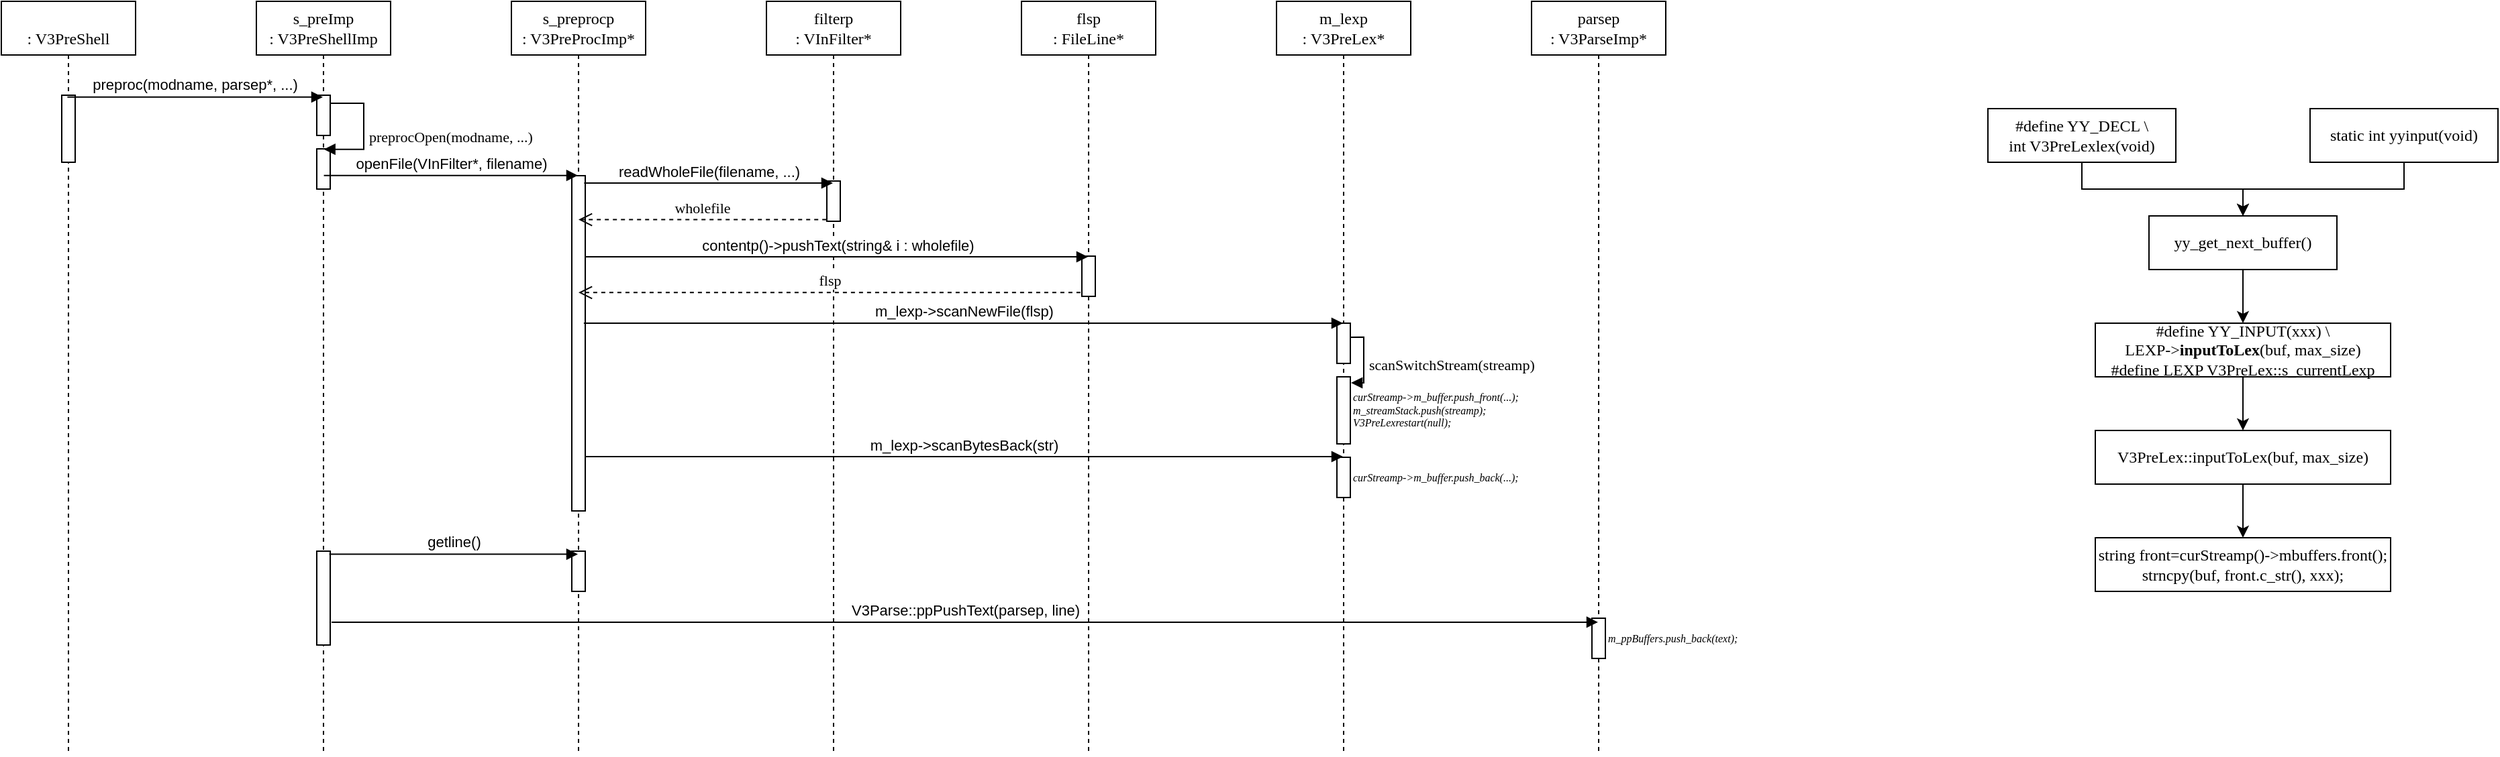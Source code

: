 <mxfile version="14.8.4" type="github">
  <diagram id="dEwAVk5H_p11wTZzzqWN" name="第 1 页">
    <mxGraphModel dx="677" dy="1190" grid="1" gridSize="10" guides="1" tooltips="1" connect="1" arrows="1" fold="1" page="1" pageScale="1" pageWidth="1169" pageHeight="827" math="0" shadow="0">
      <root>
        <mxCell id="0" />
        <mxCell id="1" parent="0" />
        <mxCell id="aLqruwpsdbwiLGUMoT0H-7" value="&lt;br&gt;: V3PreShell" style="shape=umlLifeline;perimeter=lifelinePerimeter;whiteSpace=wrap;html=1;container=1;collapsible=0;recursiveResize=0;outlineConnect=0;fontFamily=Times New Roman;" vertex="1" parent="1">
          <mxGeometry x="40" y="-800" width="100" height="562" as="geometry" />
        </mxCell>
        <mxCell id="aLqruwpsdbwiLGUMoT0H-8" value="" style="html=1;points=[];perimeter=orthogonalPerimeter;" vertex="1" parent="aLqruwpsdbwiLGUMoT0H-7">
          <mxGeometry x="45" y="70" width="10" height="50" as="geometry" />
        </mxCell>
        <mxCell id="aLqruwpsdbwiLGUMoT0H-17" value="s_preImp&lt;br&gt;: V3PreShellImp" style="shape=umlLifeline;perimeter=lifelinePerimeter;whiteSpace=wrap;html=1;container=1;collapsible=0;recursiveResize=0;outlineConnect=0;fontFamily=Times New Roman;" vertex="1" parent="1">
          <mxGeometry x="230" y="-800" width="100" height="562" as="geometry" />
        </mxCell>
        <mxCell id="aLqruwpsdbwiLGUMoT0H-18" value="" style="html=1;points=[];perimeter=orthogonalPerimeter;" vertex="1" parent="aLqruwpsdbwiLGUMoT0H-17">
          <mxGeometry x="45" y="70" width="10" height="30" as="geometry" />
        </mxCell>
        <mxCell id="aLqruwpsdbwiLGUMoT0H-19" value="" style="html=1;points=[];perimeter=orthogonalPerimeter;" vertex="1" parent="aLqruwpsdbwiLGUMoT0H-17">
          <mxGeometry x="45" y="110" width="10" height="30" as="geometry" />
        </mxCell>
        <mxCell id="aLqruwpsdbwiLGUMoT0H-25" value="preprocOpen(modname, ...)" style="edgeStyle=orthogonalEdgeStyle;html=1;align=left;spacingLeft=2;endArrow=block;rounded=0;fontFamily=Times New Roman;entryX=0.533;entryY=0.012;entryDx=0;entryDy=0;entryPerimeter=0;" edge="1" target="aLqruwpsdbwiLGUMoT0H-19" parent="aLqruwpsdbwiLGUMoT0H-17" source="aLqruwpsdbwiLGUMoT0H-18">
          <mxGeometry x="0.127" relative="1" as="geometry">
            <mxPoint x="55" y="76" as="sourcePoint" />
            <Array as="points">
              <mxPoint x="80" y="76" />
              <mxPoint x="80" y="110" />
            </Array>
            <mxPoint x="55" y="95" as="targetPoint" />
            <mxPoint as="offset" />
          </mxGeometry>
        </mxCell>
        <mxCell id="aLqruwpsdbwiLGUMoT0H-33" value="" style="html=1;points=[];perimeter=orthogonalPerimeter;" vertex="1" parent="aLqruwpsdbwiLGUMoT0H-17">
          <mxGeometry x="45" y="410" width="10" height="70" as="geometry" />
        </mxCell>
        <mxCell id="aLqruwpsdbwiLGUMoT0H-23" value="preproc(modname, parsep*, ...)" style="html=1;verticalAlign=bottom;endArrow=block;exitX=0.492;exitY=0.127;exitDx=0;exitDy=0;exitPerimeter=0;" edge="1" parent="1" source="aLqruwpsdbwiLGUMoT0H-7" target="aLqruwpsdbwiLGUMoT0H-17">
          <mxGeometry relative="1" as="geometry">
            <mxPoint x="110.0" y="-730" as="sourcePoint" />
            <mxPoint x="263.3" y="-730" as="targetPoint" />
          </mxGeometry>
        </mxCell>
        <mxCell id="aLqruwpsdbwiLGUMoT0H-26" value="s_preprocp&lt;br&gt;: V3PreProcImp*" style="shape=umlLifeline;perimeter=lifelinePerimeter;whiteSpace=wrap;html=1;container=1;collapsible=0;recursiveResize=0;outlineConnect=0;fontFamily=Times New Roman;" vertex="1" parent="1">
          <mxGeometry x="420" y="-800" width="100" height="562" as="geometry" />
        </mxCell>
        <mxCell id="aLqruwpsdbwiLGUMoT0H-27" value="" style="html=1;points=[];perimeter=orthogonalPerimeter;" vertex="1" parent="aLqruwpsdbwiLGUMoT0H-26">
          <mxGeometry x="45" y="130" width="10" height="250" as="geometry" />
        </mxCell>
        <mxCell id="aLqruwpsdbwiLGUMoT0H-28" value="" style="html=1;points=[];perimeter=orthogonalPerimeter;" vertex="1" parent="aLqruwpsdbwiLGUMoT0H-26">
          <mxGeometry x="45" y="410" width="10" height="30" as="geometry" />
        </mxCell>
        <mxCell id="aLqruwpsdbwiLGUMoT0H-35" value="getline()" style="html=1;verticalAlign=bottom;endArrow=block;exitX=0.933;exitY=0.033;exitDx=0;exitDy=0;exitPerimeter=0;" edge="1" parent="1" source="aLqruwpsdbwiLGUMoT0H-33">
          <mxGeometry relative="1" as="geometry">
            <mxPoint x="290" y="-378.81" as="sourcePoint" />
            <mxPoint x="469.5" y="-387.69" as="targetPoint" />
          </mxGeometry>
        </mxCell>
        <mxCell id="aLqruwpsdbwiLGUMoT0H-36" value="parsep&lt;br&gt;: V3ParseImp*" style="shape=umlLifeline;perimeter=lifelinePerimeter;whiteSpace=wrap;html=1;container=1;collapsible=0;recursiveResize=0;outlineConnect=0;fontFamily=Times New Roman;" vertex="1" parent="1">
          <mxGeometry x="1180" y="-800" width="100" height="562" as="geometry" />
        </mxCell>
        <mxCell id="aLqruwpsdbwiLGUMoT0H-42" value="" style="html=1;points=[];perimeter=orthogonalPerimeter;" vertex="1" parent="aLqruwpsdbwiLGUMoT0H-36">
          <mxGeometry x="45" y="460" width="10" height="30" as="geometry" />
        </mxCell>
        <mxCell id="aLqruwpsdbwiLGUMoT0H-43" value="V3Parse::ppPushText(parsep, line)" style="html=1;verticalAlign=bottom;endArrow=block;exitX=1.1;exitY=0.757;exitDx=0;exitDy=0;exitPerimeter=0;" edge="1" parent="1" source="aLqruwpsdbwiLGUMoT0H-33" target="aLqruwpsdbwiLGUMoT0H-36">
          <mxGeometry relative="1" as="geometry">
            <mxPoint x="294.33" y="-377.69" as="sourcePoint" />
            <mxPoint x="1229.5" y="-337.01" as="targetPoint" />
          </mxGeometry>
        </mxCell>
        <mxCell id="aLqruwpsdbwiLGUMoT0H-44" value="openFile(VInFilter*, filename)" style="html=1;verticalAlign=bottom;endArrow=block;exitX=0.503;exitY=0.231;exitDx=0;exitDy=0;exitPerimeter=0;" edge="1" parent="1" source="aLqruwpsdbwiLGUMoT0H-17" target="aLqruwpsdbwiLGUMoT0H-26">
          <mxGeometry relative="1" as="geometry">
            <mxPoint x="285" y="-672" as="sourcePoint" />
            <mxPoint x="470.67" y="-679.97" as="targetPoint" />
          </mxGeometry>
        </mxCell>
        <mxCell id="aLqruwpsdbwiLGUMoT0H-48" value="filterp&lt;br&gt;: VInFilter*" style="shape=umlLifeline;perimeter=lifelinePerimeter;whiteSpace=wrap;html=1;container=1;collapsible=0;recursiveResize=0;outlineConnect=0;fontFamily=Times New Roman;" vertex="1" parent="1">
          <mxGeometry x="610" y="-800" width="100" height="562" as="geometry" />
        </mxCell>
        <mxCell id="aLqruwpsdbwiLGUMoT0H-49" value="" style="html=1;points=[];perimeter=orthogonalPerimeter;" vertex="1" parent="aLqruwpsdbwiLGUMoT0H-48">
          <mxGeometry x="45" y="134" width="10" height="30" as="geometry" />
        </mxCell>
        <mxCell id="aLqruwpsdbwiLGUMoT0H-51" value="readWholeFile(filename, ...)" style="html=1;verticalAlign=bottom;endArrow=block;exitX=0.92;exitY=0.022;exitDx=0;exitDy=0;exitPerimeter=0;" edge="1" parent="1" source="aLqruwpsdbwiLGUMoT0H-27" target="aLqruwpsdbwiLGUMoT0H-48">
          <mxGeometry relative="1" as="geometry">
            <mxPoint x="295" y="-659.33" as="sourcePoint" />
            <mxPoint x="475" y="-659.01" as="targetPoint" />
          </mxGeometry>
        </mxCell>
        <mxCell id="aLqruwpsdbwiLGUMoT0H-52" value="flsp&lt;br&gt;: FileLine*" style="shape=umlLifeline;perimeter=lifelinePerimeter;whiteSpace=wrap;html=1;container=1;collapsible=0;recursiveResize=0;outlineConnect=0;fontFamily=Times New Roman;" vertex="1" parent="1">
          <mxGeometry x="800" y="-800" width="100" height="562" as="geometry" />
        </mxCell>
        <mxCell id="aLqruwpsdbwiLGUMoT0H-53" value="" style="html=1;points=[];perimeter=orthogonalPerimeter;" vertex="1" parent="aLqruwpsdbwiLGUMoT0H-52">
          <mxGeometry x="45" y="190" width="10" height="30" as="geometry" />
        </mxCell>
        <mxCell id="aLqruwpsdbwiLGUMoT0H-54" value="wholefile" style="html=1;verticalAlign=bottom;endArrow=open;dashed=1;endSize=8;fontFamily=Times New Roman;exitX=-0.04;exitY=0.96;exitDx=0;exitDy=0;exitPerimeter=0;" edge="1" parent="1" source="aLqruwpsdbwiLGUMoT0H-49" target="aLqruwpsdbwiLGUMoT0H-26">
          <mxGeometry relative="1" as="geometry">
            <mxPoint x="660" y="-631" as="sourcePoint" />
            <mxPoint x="540" y="-600" as="targetPoint" />
          </mxGeometry>
        </mxCell>
        <mxCell id="aLqruwpsdbwiLGUMoT0H-55" value="contentp()-&amp;gt;pushText(string&amp;amp; i : wholefile)" style="html=1;verticalAlign=bottom;endArrow=block;exitX=1;exitY=0.242;exitDx=0;exitDy=0;exitPerimeter=0;" edge="1" parent="1" source="aLqruwpsdbwiLGUMoT0H-27" target="aLqruwpsdbwiLGUMoT0H-52">
          <mxGeometry relative="1" as="geometry">
            <mxPoint x="485.55" y="-656.08" as="sourcePoint" />
            <mxPoint x="669.5" y="-656.08" as="targetPoint" />
          </mxGeometry>
        </mxCell>
        <mxCell id="aLqruwpsdbwiLGUMoT0H-56" value="m_lexp&lt;br&gt;: V3PreLex*" style="shape=umlLifeline;perimeter=lifelinePerimeter;whiteSpace=wrap;html=1;container=1;collapsible=0;recursiveResize=0;outlineConnect=0;fontFamily=Times New Roman;" vertex="1" parent="1">
          <mxGeometry x="990" y="-800" width="100" height="562" as="geometry" />
        </mxCell>
        <mxCell id="aLqruwpsdbwiLGUMoT0H-57" value="" style="html=1;points=[];perimeter=orthogonalPerimeter;" vertex="1" parent="aLqruwpsdbwiLGUMoT0H-56">
          <mxGeometry x="45" y="240" width="10" height="30" as="geometry" />
        </mxCell>
        <mxCell id="aLqruwpsdbwiLGUMoT0H-59" value="m_lexp-&amp;gt;scanNewFile(flsp)" style="html=1;verticalAlign=bottom;endArrow=block;exitX=0.895;exitY=0.44;exitDx=0;exitDy=0;exitPerimeter=0;" edge="1" parent="1" source="aLqruwpsdbwiLGUMoT0H-27" target="aLqruwpsdbwiLGUMoT0H-56">
          <mxGeometry relative="1" as="geometry">
            <mxPoint x="474" y="-561" as="sourcePoint" />
            <mxPoint x="859.5" y="-600.67" as="targetPoint" />
          </mxGeometry>
        </mxCell>
        <mxCell id="aLqruwpsdbwiLGUMoT0H-60" value="flsp" style="html=1;verticalAlign=bottom;endArrow=open;dashed=1;endSize=8;fontFamily=Times New Roman;exitX=-0.105;exitY=0.905;exitDx=0;exitDy=0;exitPerimeter=0;" edge="1" parent="1" source="aLqruwpsdbwiLGUMoT0H-53" target="aLqruwpsdbwiLGUMoT0H-26">
          <mxGeometry relative="1" as="geometry">
            <mxPoint x="664.6" y="-627.2" as="sourcePoint" />
            <mxPoint x="480.024" y="-627.2" as="targetPoint" />
          </mxGeometry>
        </mxCell>
        <mxCell id="aLqruwpsdbwiLGUMoT0H-61" value="scanSwitchStream(streamp)" style="edgeStyle=orthogonalEdgeStyle;html=1;align=left;spacingLeft=2;endArrow=block;rounded=0;fontFamily=Times New Roman;entryX=1.056;entryY=0.089;entryDx=0;entryDy=0;entryPerimeter=0;exitX=0.972;exitY=0.348;exitDx=0;exitDy=0;exitPerimeter=0;" edge="1" parent="1" source="aLqruwpsdbwiLGUMoT0H-57" target="aLqruwpsdbwiLGUMoT0H-62">
          <mxGeometry x="0.127" relative="1" as="geometry">
            <mxPoint x="1049.67" y="-554.4" as="sourcePoint" />
            <Array as="points" />
            <mxPoint x="1045.0" y="-520.04" as="targetPoint" />
            <mxPoint as="offset" />
          </mxGeometry>
        </mxCell>
        <mxCell id="aLqruwpsdbwiLGUMoT0H-62" value="" style="html=1;points=[];perimeter=orthogonalPerimeter;" vertex="1" parent="1">
          <mxGeometry x="1035" y="-520" width="10" height="50" as="geometry" />
        </mxCell>
        <mxCell id="aLqruwpsdbwiLGUMoT0H-77" value="curStreamp-&gt;m_buffer.push_front(...);&#xa;m_streamStack.push(streamp);&#xa;V3PreLexrestart(null);" style="text;strokeColor=none;fillColor=none;align=left;verticalAlign=middle;whiteSpace=wrap;rounded=0;fontFamily=Times New Roman;fontSize=8;fontStyle=2" vertex="1" parent="1">
          <mxGeometry x="1045" y="-518.12" width="190" height="46.25" as="geometry" />
        </mxCell>
        <mxCell id="aLqruwpsdbwiLGUMoT0H-78" value="" style="html=1;points=[];perimeter=orthogonalPerimeter;" vertex="1" parent="1">
          <mxGeometry x="1035" y="-460" width="10" height="30" as="geometry" />
        </mxCell>
        <mxCell id="aLqruwpsdbwiLGUMoT0H-79" value="m_lexp-&amp;gt;scanBytesBack(str)" style="html=1;verticalAlign=bottom;endArrow=block;exitX=0.99;exitY=0.838;exitDx=0;exitDy=0;exitPerimeter=0;" edge="1" parent="1" source="aLqruwpsdbwiLGUMoT0H-27" target="aLqruwpsdbwiLGUMoT0H-56">
          <mxGeometry relative="1" as="geometry">
            <mxPoint x="483.95" y="-550" as="sourcePoint" />
            <mxPoint x="1049.5" y="-550" as="targetPoint" />
          </mxGeometry>
        </mxCell>
        <mxCell id="aLqruwpsdbwiLGUMoT0H-80" value="curStreamp-&gt;m_buffer.push_back(...);" style="text;strokeColor=none;fillColor=none;align=left;verticalAlign=middle;whiteSpace=wrap;rounded=0;fontFamily=Times New Roman;fontSize=8;fontStyle=2" vertex="1" parent="1">
          <mxGeometry x="1045" y="-460" width="190" height="30" as="geometry" />
        </mxCell>
        <mxCell id="aLqruwpsdbwiLGUMoT0H-81" value="m_ppBuffers.push_back(text);" style="text;strokeColor=none;fillColor=none;align=left;verticalAlign=middle;whiteSpace=wrap;rounded=0;fontFamily=Times New Roman;fontSize=8;fontStyle=2" vertex="1" parent="1">
          <mxGeometry x="1235" y="-340" width="190" height="30" as="geometry" />
        </mxCell>
        <mxCell id="aLqruwpsdbwiLGUMoT0H-89" style="edgeStyle=orthogonalEdgeStyle;rounded=0;orthogonalLoop=1;jettySize=auto;html=1;fontFamily=Times New Roman;fontSize=6;" edge="1" parent="1" source="aLqruwpsdbwiLGUMoT0H-83" target="aLqruwpsdbwiLGUMoT0H-84">
          <mxGeometry relative="1" as="geometry" />
        </mxCell>
        <mxCell id="aLqruwpsdbwiLGUMoT0H-83" value="#define YY_DECL \&lt;br&gt;int V3PreLexlex(void)" style="rounded=0;whiteSpace=wrap;html=1;fontFamily=Times New Roman;" vertex="1" parent="1">
          <mxGeometry x="1520" y="-720" width="140" height="40" as="geometry" />
        </mxCell>
        <mxCell id="aLqruwpsdbwiLGUMoT0H-91" style="edgeStyle=orthogonalEdgeStyle;rounded=0;orthogonalLoop=1;jettySize=auto;html=1;fontFamily=Times New Roman;fontSize=6;" edge="1" parent="1" source="aLqruwpsdbwiLGUMoT0H-84" target="aLqruwpsdbwiLGUMoT0H-86">
          <mxGeometry relative="1" as="geometry" />
        </mxCell>
        <mxCell id="aLqruwpsdbwiLGUMoT0H-84" value="yy_get_next_buffer()" style="rounded=0;whiteSpace=wrap;html=1;fontFamily=Times New Roman;" vertex="1" parent="1">
          <mxGeometry x="1640" y="-640" width="140" height="40" as="geometry" />
        </mxCell>
        <mxCell id="aLqruwpsdbwiLGUMoT0H-90" style="edgeStyle=orthogonalEdgeStyle;rounded=0;orthogonalLoop=1;jettySize=auto;html=1;fontFamily=Times New Roman;fontSize=6;" edge="1" parent="1" source="aLqruwpsdbwiLGUMoT0H-85" target="aLqruwpsdbwiLGUMoT0H-84">
          <mxGeometry relative="1" as="geometry" />
        </mxCell>
        <mxCell id="aLqruwpsdbwiLGUMoT0H-85" value="static int yyinput(void)" style="rounded=0;whiteSpace=wrap;html=1;fontFamily=Times New Roman;" vertex="1" parent="1">
          <mxGeometry x="1760" y="-720" width="140" height="40" as="geometry" />
        </mxCell>
        <mxCell id="aLqruwpsdbwiLGUMoT0H-92" style="edgeStyle=orthogonalEdgeStyle;rounded=0;orthogonalLoop=1;jettySize=auto;html=1;fontFamily=Times New Roman;fontSize=6;" edge="1" parent="1" source="aLqruwpsdbwiLGUMoT0H-86" target="aLqruwpsdbwiLGUMoT0H-87">
          <mxGeometry relative="1" as="geometry" />
        </mxCell>
        <mxCell id="aLqruwpsdbwiLGUMoT0H-86" value="#define YY_INPUT(xxx) \&lt;br&gt;LEXP-&amp;gt;&lt;b&gt;inputToLex&lt;/b&gt;(buf, max_size)&lt;br&gt;#define LEXP V3PreLex::s_currentLexp" style="rounded=0;whiteSpace=wrap;html=1;fontFamily=Times New Roman;" vertex="1" parent="1">
          <mxGeometry x="1600" y="-560" width="220" height="40" as="geometry" />
        </mxCell>
        <mxCell id="aLqruwpsdbwiLGUMoT0H-93" style="edgeStyle=orthogonalEdgeStyle;rounded=0;orthogonalLoop=1;jettySize=auto;html=1;fontFamily=Times New Roman;fontSize=6;" edge="1" parent="1" source="aLqruwpsdbwiLGUMoT0H-87" target="aLqruwpsdbwiLGUMoT0H-88">
          <mxGeometry relative="1" as="geometry" />
        </mxCell>
        <mxCell id="aLqruwpsdbwiLGUMoT0H-87" value="V3PreLex::inputToLex(buf, max_size)" style="rounded=0;whiteSpace=wrap;html=1;fontFamily=Times New Roman;" vertex="1" parent="1">
          <mxGeometry x="1600" y="-480" width="220" height="40" as="geometry" />
        </mxCell>
        <mxCell id="aLqruwpsdbwiLGUMoT0H-88" value="string front=curStreamp()-&amp;gt;mbuffers.front();&lt;br&gt;strncpy(buf, front.c_str(), xxx);" style="rounded=0;whiteSpace=wrap;html=1;fontFamily=Times New Roman;" vertex="1" parent="1">
          <mxGeometry x="1600" y="-400" width="220" height="40" as="geometry" />
        </mxCell>
      </root>
    </mxGraphModel>
  </diagram>
</mxfile>
